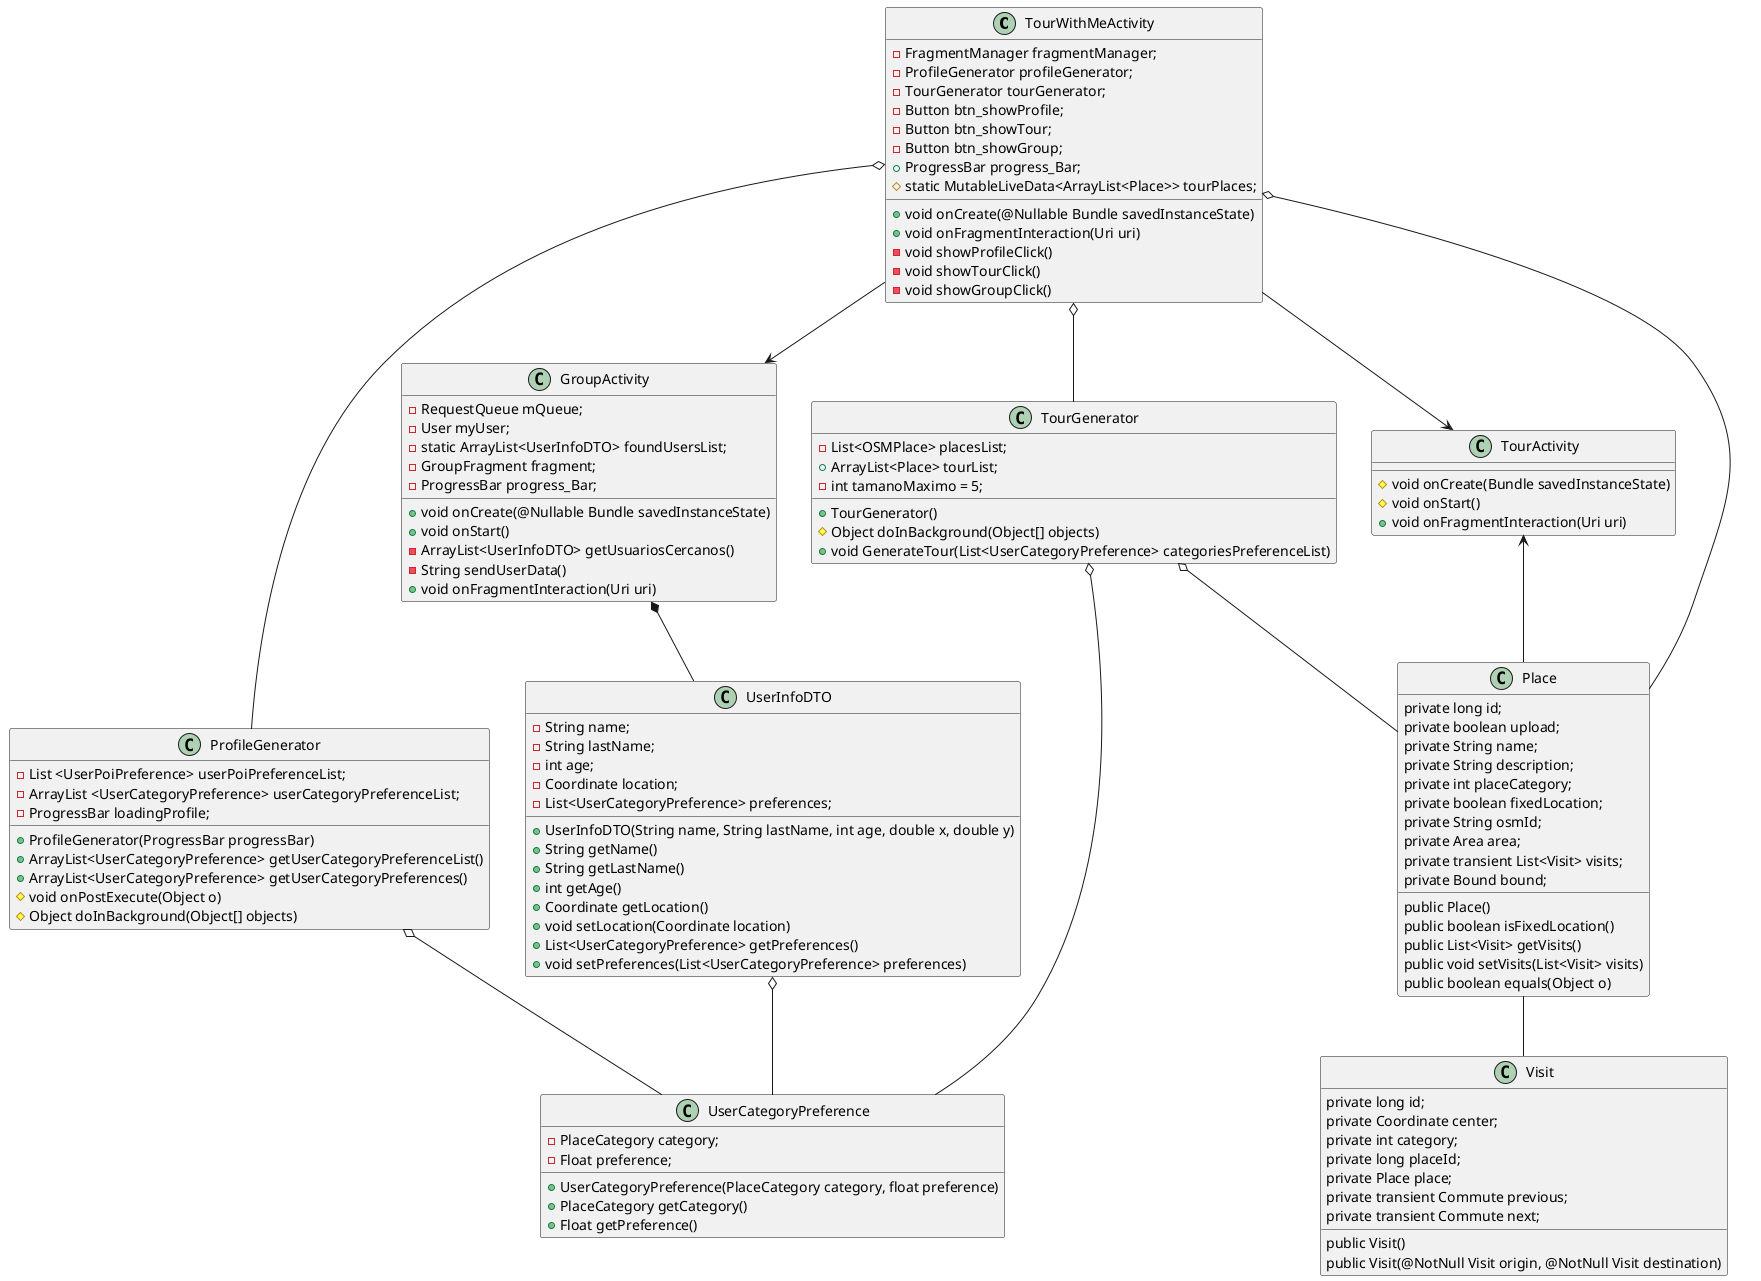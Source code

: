 @startuml
'https://plantuml.com/class-diagram

TourWithMeActivity o-- TourGenerator
TourWithMeActivity o-- ProfileGenerator
GroupActivity *-- UserInfoDTO
UserInfoDTO o-- UserCategoryPreference
TourGenerator o-- UserCategoryPreference
ProfileGenerator o-- UserCategoryPreference
TourGenerator o-- Place
TourWithMeActivity o-- Place
Place --  Visit
TourWithMeActivity --> TourActivity
TourWithMeActivity --> GroupActivity
TourActivity <-- Place


class TourWithMeActivity {

    - FragmentManager fragmentManager;
    - ProfileGenerator profileGenerator;
    - TourGenerator tourGenerator;
    - Button btn_showProfile;
    - Button btn_showTour;
    - Button btn_showGroup;
    + ProgressBar progress_Bar;
    # static MutableLiveData<ArrayList<Place>> tourPlaces;



    + void onCreate(@Nullable Bundle savedInstanceState)
    + void onFragmentInteraction(Uri uri)
    - void showProfileClick()


    - void showTourClick()


    - void showGroupClick()
   }

class GroupActivity{


    - RequestQueue mQueue;
    - User myUser;
    - static ArrayList<UserInfoDTO> foundUsersList;
    - GroupFragment fragment;
    - ProgressBar progress_Bar;


    + void onCreate(@Nullable Bundle savedInstanceState)


    + void onStart()
    - ArrayList<UserInfoDTO> getUsuariosCercanos()
    - String sendUserData()
    + void onFragmentInteraction(Uri uri)
}

class TourActivity{
    # void onCreate(Bundle savedInstanceState)
    # void onStart()
    + void onFragmentInteraction(Uri uri)
}

class TourGenerator {

    - List<OSMPlace> placesList;
    + ArrayList<Place> tourList;
    - int tamanoMaximo = 5;

    + TourGenerator()


    # Object doInBackground(Object[] objects)
    + void GenerateTour(List<UserCategoryPreference> categoriesPreferenceList)
}

class ProfileGenerator {

    -List <UserPoiPreference> userPoiPreferenceList;
    -ArrayList <UserCategoryPreference> userCategoryPreferenceList;
    -ProgressBar loadingProfile;

    + ProfileGenerator(ProgressBar progressBar)
    + ArrayList<UserCategoryPreference> getUserCategoryPreferenceList()
    + ArrayList<UserCategoryPreference> getUserCategoryPreferences()


    # void onPostExecute(Object o)
    # Object doInBackground(Object[] objects)

}

class UserInfoDTO {

    - String name;
    - String lastName;
    - int age;
    - Coordinate location;
    - List<UserCategoryPreference> preferences;

    + UserInfoDTO(String name, String lastName, int age, double x, double y)


    + String getName()
    + String getLastName()
    + int getAge()
    + Coordinate getLocation()
    + void setLocation(Coordinate location)
    + List<UserCategoryPreference> getPreferences()


    + void setPreferences(List<UserCategoryPreference> preferences)

}

class UserCategoryPreference {
    - PlaceCategory category;
    - Float preference;

    + UserCategoryPreference(PlaceCategory category, float preference)
    + PlaceCategory getCategory()
    + Float getPreference()

}

class Place {

    private long id;
    private boolean upload;
    private String name;
    private String description;
    private int placeCategory;
    private boolean fixedLocation;
    private String osmId;
    private Area area;
    private transient List<Visit> visits;
    private Bound bound;

    public Place()
    public boolean isFixedLocation()
    public List<Visit> getVisits()
    public void setVisits(List<Visit> visits)
    public boolean equals(Object o)
}

class Visit {

    private long id;
    private Coordinate center;
    private int category;
    private long placeId;
    private Place place;
    private transient Commute previous;
    private transient Commute next;

    public Visit()
    public Visit(@NotNull Visit origin, @NotNull Visit destination)
}

@enduml